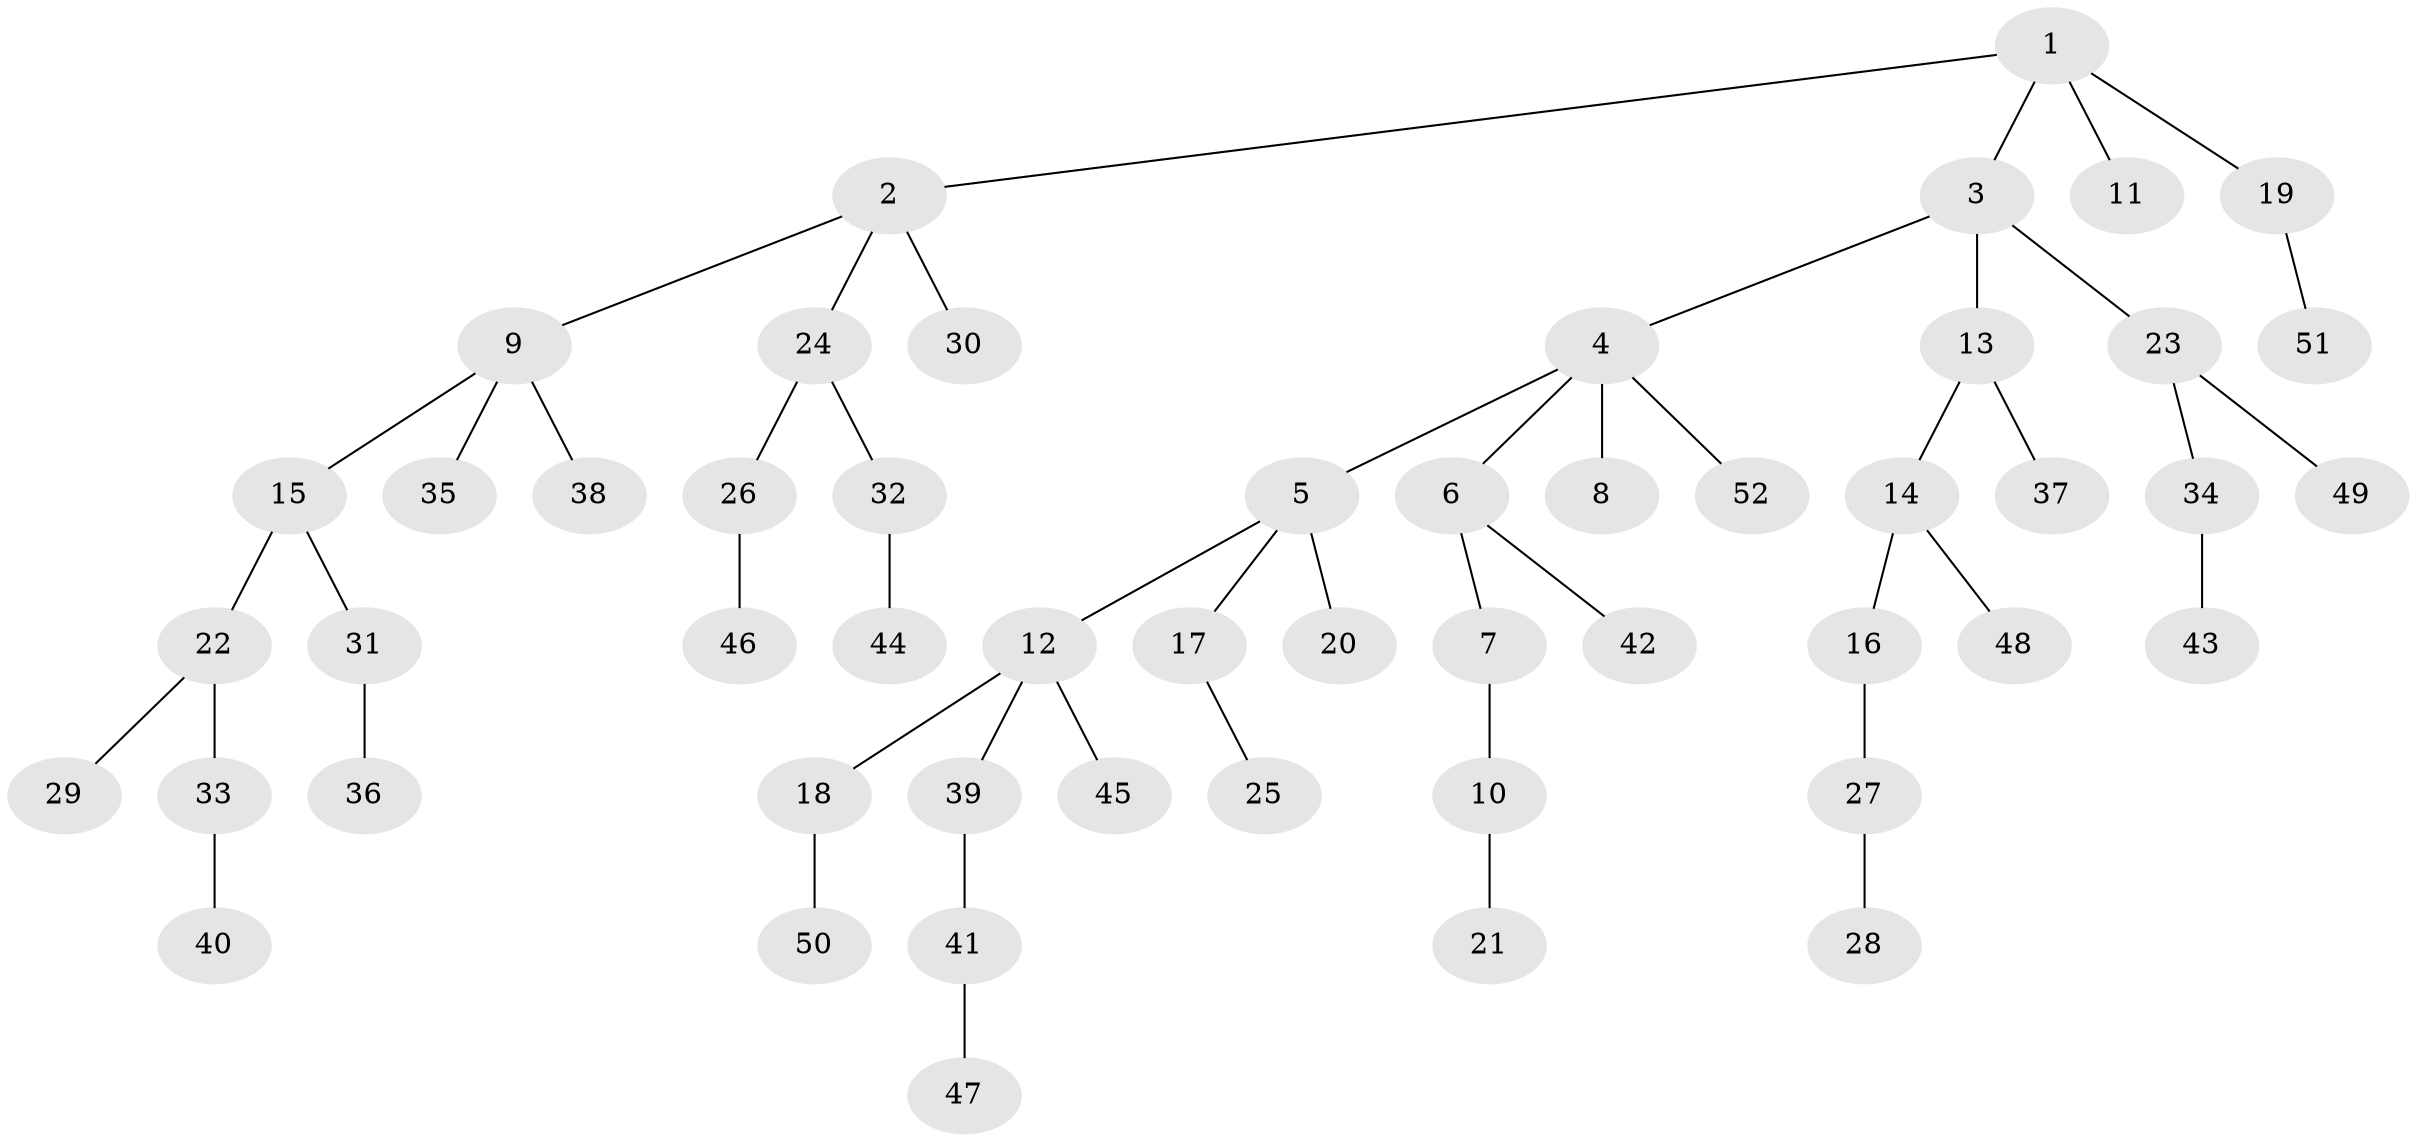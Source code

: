 // coarse degree distribution, {4: 0.058823529411764705, 6: 0.029411764705882353, 7: 0.029411764705882353, 2: 0.20588235294117646, 1: 0.5588235294117647, 3: 0.11764705882352941}
// Generated by graph-tools (version 1.1) at 2025/52/02/27/25 19:52:10]
// undirected, 52 vertices, 51 edges
graph export_dot {
graph [start="1"]
  node [color=gray90,style=filled];
  1;
  2;
  3;
  4;
  5;
  6;
  7;
  8;
  9;
  10;
  11;
  12;
  13;
  14;
  15;
  16;
  17;
  18;
  19;
  20;
  21;
  22;
  23;
  24;
  25;
  26;
  27;
  28;
  29;
  30;
  31;
  32;
  33;
  34;
  35;
  36;
  37;
  38;
  39;
  40;
  41;
  42;
  43;
  44;
  45;
  46;
  47;
  48;
  49;
  50;
  51;
  52;
  1 -- 2;
  1 -- 3;
  1 -- 11;
  1 -- 19;
  2 -- 9;
  2 -- 24;
  2 -- 30;
  3 -- 4;
  3 -- 13;
  3 -- 23;
  4 -- 5;
  4 -- 6;
  4 -- 8;
  4 -- 52;
  5 -- 12;
  5 -- 17;
  5 -- 20;
  6 -- 7;
  6 -- 42;
  7 -- 10;
  9 -- 15;
  9 -- 35;
  9 -- 38;
  10 -- 21;
  12 -- 18;
  12 -- 39;
  12 -- 45;
  13 -- 14;
  13 -- 37;
  14 -- 16;
  14 -- 48;
  15 -- 22;
  15 -- 31;
  16 -- 27;
  17 -- 25;
  18 -- 50;
  19 -- 51;
  22 -- 29;
  22 -- 33;
  23 -- 34;
  23 -- 49;
  24 -- 26;
  24 -- 32;
  26 -- 46;
  27 -- 28;
  31 -- 36;
  32 -- 44;
  33 -- 40;
  34 -- 43;
  39 -- 41;
  41 -- 47;
}
